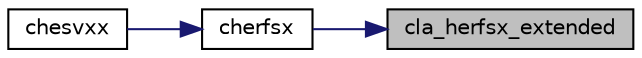 digraph "cla_herfsx_extended"
{
 // LATEX_PDF_SIZE
  edge [fontname="Helvetica",fontsize="10",labelfontname="Helvetica",labelfontsize="10"];
  node [fontname="Helvetica",fontsize="10",shape=record];
  rankdir="RL";
  Node1 [label="cla_herfsx_extended",height=0.2,width=0.4,color="black", fillcolor="grey75", style="filled", fontcolor="black",tooltip="CLA_HERFSX_EXTENDED improves the computed solution to a system of linear equations for Hermitian inde..."];
  Node1 -> Node2 [dir="back",color="midnightblue",fontsize="10",style="solid",fontname="Helvetica"];
  Node2 [label="cherfsx",height=0.2,width=0.4,color="black", fillcolor="white", style="filled",URL="$cherfsx_8f.html#ad731b6b72cf0a8e741748dc4eace0831",tooltip="CHERFSX"];
  Node2 -> Node3 [dir="back",color="midnightblue",fontsize="10",style="solid",fontname="Helvetica"];
  Node3 [label="chesvxx",height=0.2,width=0.4,color="black", fillcolor="white", style="filled",URL="$chesvxx_8f.html#a362015bddbaafb0fe959ee14a9b9785b",tooltip="CHESVXX computes the solution to system of linear equations A * X = B for HE matrices"];
}
